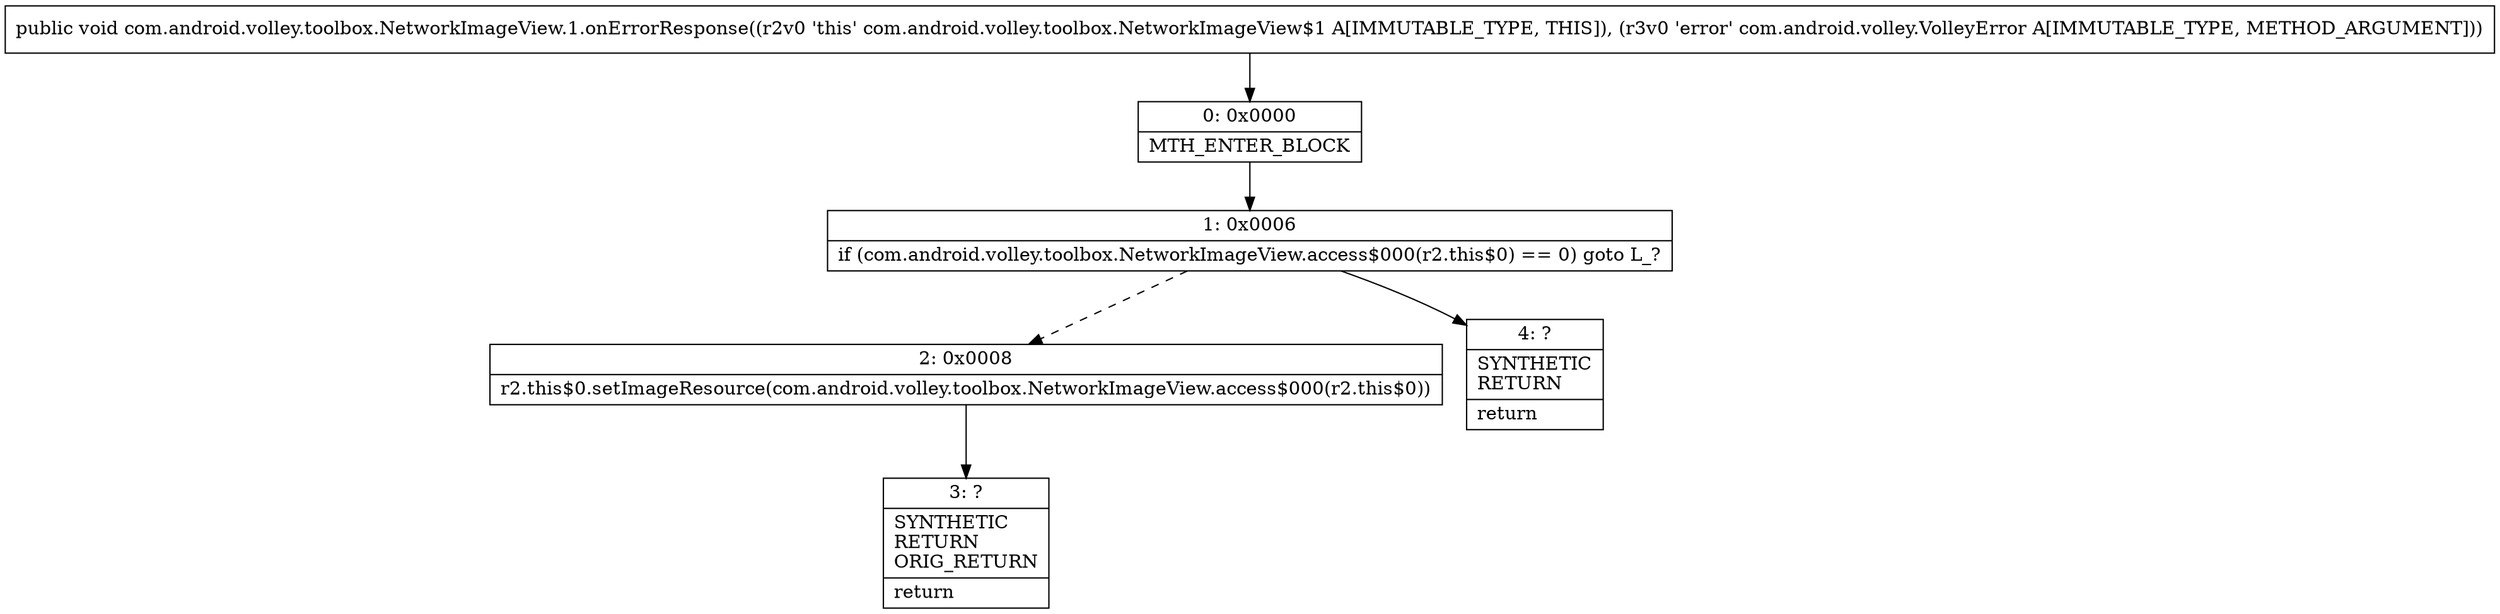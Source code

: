 digraph "CFG forcom.android.volley.toolbox.NetworkImageView.1.onErrorResponse(Lcom\/android\/volley\/VolleyError;)V" {
Node_0 [shape=record,label="{0\:\ 0x0000|MTH_ENTER_BLOCK\l}"];
Node_1 [shape=record,label="{1\:\ 0x0006|if (com.android.volley.toolbox.NetworkImageView.access$000(r2.this$0) == 0) goto L_?\l}"];
Node_2 [shape=record,label="{2\:\ 0x0008|r2.this$0.setImageResource(com.android.volley.toolbox.NetworkImageView.access$000(r2.this$0))\l}"];
Node_3 [shape=record,label="{3\:\ ?|SYNTHETIC\lRETURN\lORIG_RETURN\l|return\l}"];
Node_4 [shape=record,label="{4\:\ ?|SYNTHETIC\lRETURN\l|return\l}"];
MethodNode[shape=record,label="{public void com.android.volley.toolbox.NetworkImageView.1.onErrorResponse((r2v0 'this' com.android.volley.toolbox.NetworkImageView$1 A[IMMUTABLE_TYPE, THIS]), (r3v0 'error' com.android.volley.VolleyError A[IMMUTABLE_TYPE, METHOD_ARGUMENT])) }"];
MethodNode -> Node_0;
Node_0 -> Node_1;
Node_1 -> Node_2[style=dashed];
Node_1 -> Node_4;
Node_2 -> Node_3;
}


